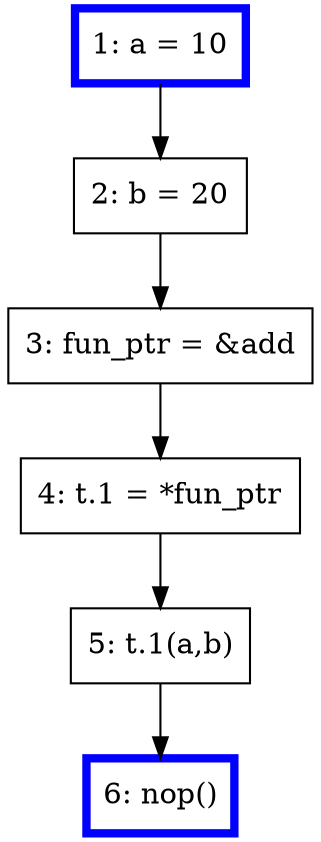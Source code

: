 digraph {
  node [shape=box]
  n1 [label="1: a = 10", color=blue, penwidth=4];
  n2 [label="2: b = 20"];
  n3 [label="3: fun_ptr = &add"];
  n4 [label="4: t.1 = *fun_ptr"];
  n5 [label="5: t.1(a,b)"];
  n6 [label="6: nop()", color=blue, penwidth=4];

  n1 -> n2 ;
  n2 -> n3 ;
  n3 -> n4 ;
  n4 -> n5 ;
  n5 -> n6 ;
}
